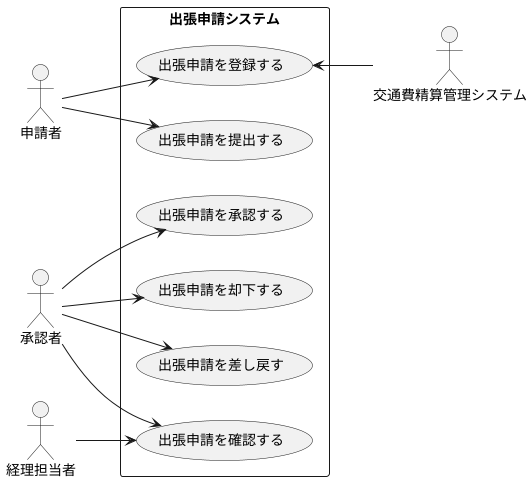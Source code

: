 @startuml
left to right direction
actor 申請者
actor 承認者
actor 経理担当者
actor 交通費精算管理システム

rectangle 出張申請システム {
usecase 出張申請を登録する
usecase 出張申請を提出する
usecase 出張申請を承認する
usecase 出張申請を却下する
usecase 出張申請を差し戻す
usecase 出張申請を確認する
}
申請者 -->出張申請を登録する
申請者 -->出張申請を提出する

承認者 -->出張申請を承認する
承認者 -->出張申請を却下する
承認者 -->出張申請を差し戻す
承認者 -->出張申請を確認する

経理担当者 -->出張申請を確認する
出張申請を登録する <--交通費精算管理システム
@enduml